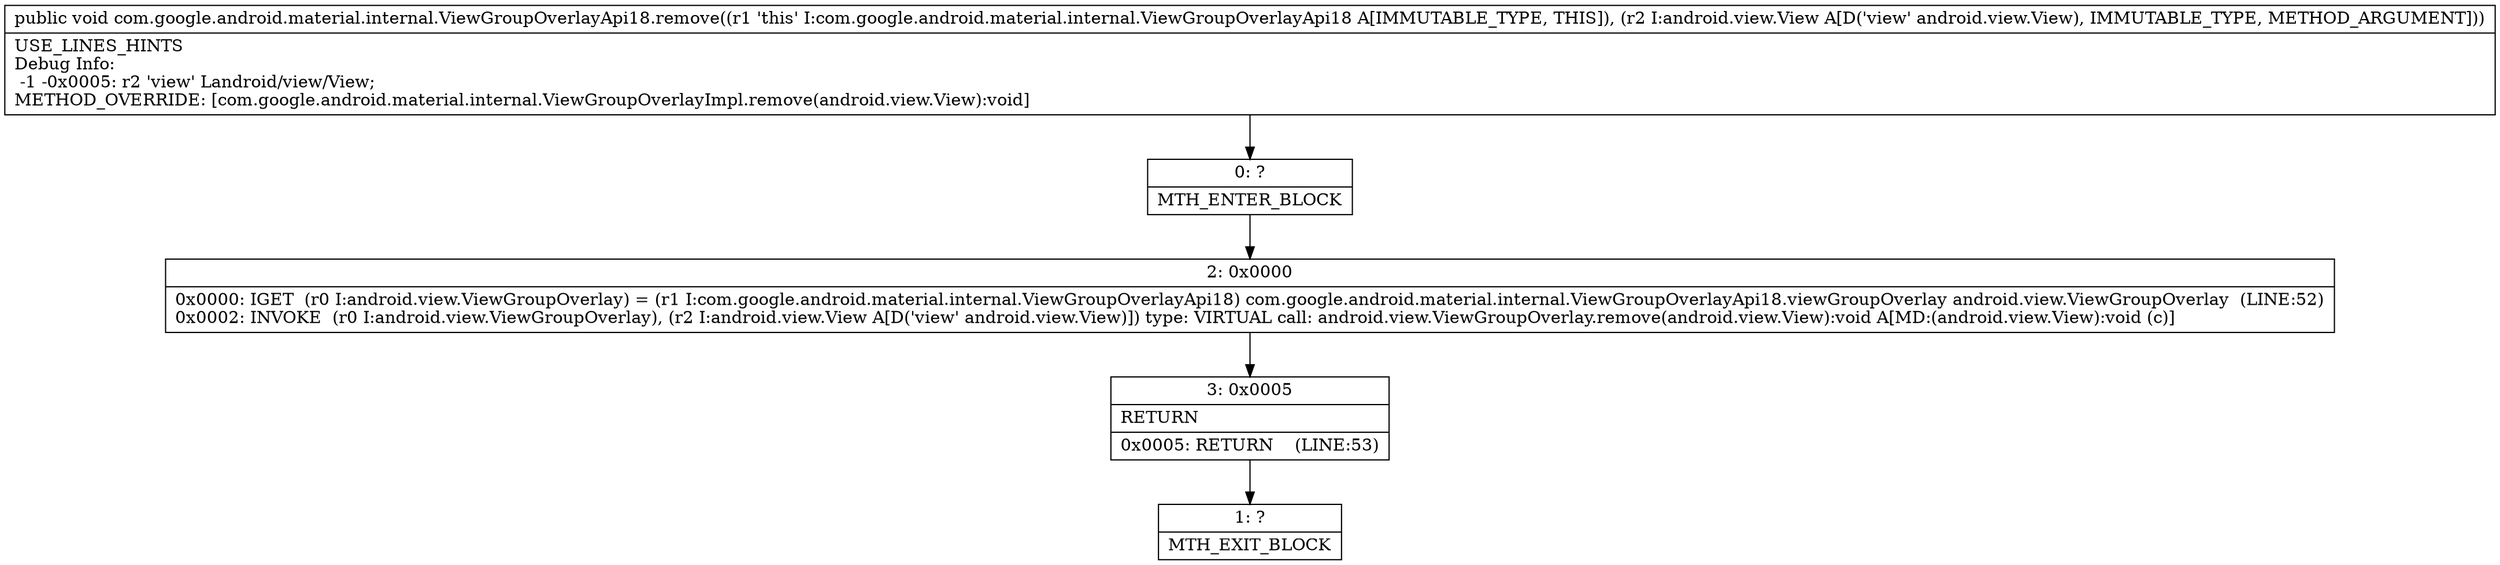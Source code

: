 digraph "CFG forcom.google.android.material.internal.ViewGroupOverlayApi18.remove(Landroid\/view\/View;)V" {
Node_0 [shape=record,label="{0\:\ ?|MTH_ENTER_BLOCK\l}"];
Node_2 [shape=record,label="{2\:\ 0x0000|0x0000: IGET  (r0 I:android.view.ViewGroupOverlay) = (r1 I:com.google.android.material.internal.ViewGroupOverlayApi18) com.google.android.material.internal.ViewGroupOverlayApi18.viewGroupOverlay android.view.ViewGroupOverlay  (LINE:52)\l0x0002: INVOKE  (r0 I:android.view.ViewGroupOverlay), (r2 I:android.view.View A[D('view' android.view.View)]) type: VIRTUAL call: android.view.ViewGroupOverlay.remove(android.view.View):void A[MD:(android.view.View):void (c)]\l}"];
Node_3 [shape=record,label="{3\:\ 0x0005|RETURN\l|0x0005: RETURN    (LINE:53)\l}"];
Node_1 [shape=record,label="{1\:\ ?|MTH_EXIT_BLOCK\l}"];
MethodNode[shape=record,label="{public void com.google.android.material.internal.ViewGroupOverlayApi18.remove((r1 'this' I:com.google.android.material.internal.ViewGroupOverlayApi18 A[IMMUTABLE_TYPE, THIS]), (r2 I:android.view.View A[D('view' android.view.View), IMMUTABLE_TYPE, METHOD_ARGUMENT]))  | USE_LINES_HINTS\lDebug Info:\l  \-1 \-0x0005: r2 'view' Landroid\/view\/View;\lMETHOD_OVERRIDE: [com.google.android.material.internal.ViewGroupOverlayImpl.remove(android.view.View):void]\l}"];
MethodNode -> Node_0;Node_0 -> Node_2;
Node_2 -> Node_3;
Node_3 -> Node_1;
}

